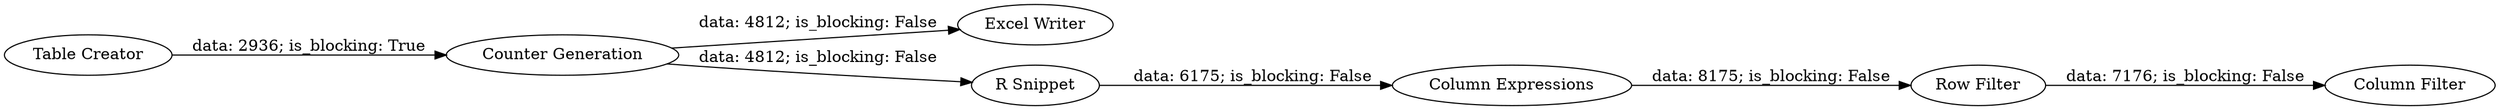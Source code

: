 digraph {
	"5864855122812887033_11" [label="Column Expressions"]
	"5864855122812887033_12" [label="Row Filter"]
	"5864855122812887033_10" [label="Excel Writer"]
	"5864855122812887033_8" [label="Table Creator"]
	"5864855122812887033_9" [label="R Snippet"]
	"5864855122812887033_13" [label="Column Filter"]
	"5864855122812887033_4" [label="Counter Generation"]
	"5864855122812887033_8" -> "5864855122812887033_4" [label="data: 2936; is_blocking: True"]
	"5864855122812887033_12" -> "5864855122812887033_13" [label="data: 7176; is_blocking: False"]
	"5864855122812887033_4" -> "5864855122812887033_9" [label="data: 4812; is_blocking: False"]
	"5864855122812887033_11" -> "5864855122812887033_12" [label="data: 8175; is_blocking: False"]
	"5864855122812887033_4" -> "5864855122812887033_10" [label="data: 4812; is_blocking: False"]
	"5864855122812887033_9" -> "5864855122812887033_11" [label="data: 6175; is_blocking: False"]
	rankdir=LR
}
